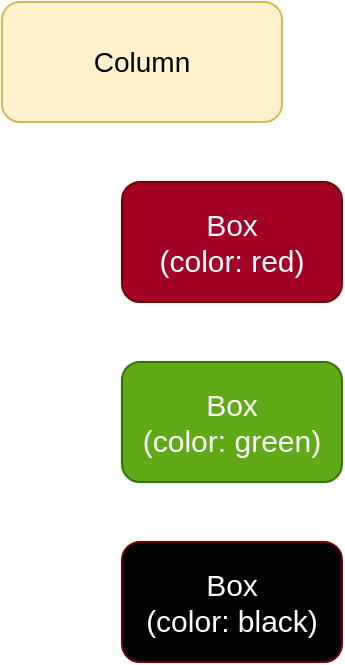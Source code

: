 <mxfile version="15.0.3" type="github">
  <diagram id="i1LXj_qeINUx8grjb_YF" name="Page-1">
    <mxGraphModel dx="785" dy="485" grid="1" gridSize="10" guides="1" tooltips="1" connect="1" arrows="1" fold="1" page="1" pageScale="1" pageWidth="850" pageHeight="1100" math="0" shadow="0">
      <root>
        <mxCell id="0" />
        <mxCell id="1" parent="0" />
        <mxCell id="0gigB8OSHipGADYLx92w-1" value="Column" style="rounded=1;whiteSpace=wrap;html=1;fontSize=14;fillColor=#fff2cc;strokeColor=#d6b656;" vertex="1" parent="1">
          <mxGeometry x="140" y="120" width="140" height="60" as="geometry" />
        </mxCell>
        <mxCell id="0gigB8OSHipGADYLx92w-2" value="Box&lt;br style=&quot;font-size: 15px;&quot;&gt;(color: red)" style="rounded=1;whiteSpace=wrap;html=1;fillColor=#a20025;strokeColor=#6F0000;fontColor=#ffffff;fontSize=15;" vertex="1" parent="1">
          <mxGeometry x="200" y="210" width="110" height="60" as="geometry" />
        </mxCell>
        <mxCell id="0gigB8OSHipGADYLx92w-5" value="Box&lt;br style=&quot;font-size: 15px&quot;&gt;(color: green)" style="rounded=1;whiteSpace=wrap;html=1;fillColor=#60a917;strokeColor=#2D7600;fontColor=#ffffff;fontSize=15;" vertex="1" parent="1">
          <mxGeometry x="200" y="300" width="110" height="60" as="geometry" />
        </mxCell>
        <mxCell id="0gigB8OSHipGADYLx92w-6" value="Box&lt;br style=&quot;font-size: 15px&quot;&gt;(color: black)" style="rounded=1;whiteSpace=wrap;html=1;strokeColor=#6F0000;fontColor=#ffffff;fontSize=15;fillColor=#000000;" vertex="1" parent="1">
          <mxGeometry x="200" y="390" width="110" height="60" as="geometry" />
        </mxCell>
      </root>
    </mxGraphModel>
  </diagram>
</mxfile>
